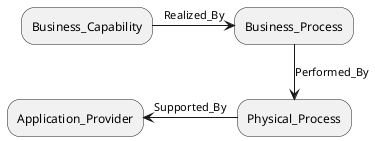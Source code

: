 @startuml

"Business_Capability" -right->[Realized_By] "Business_Process"
"Business_Process" -->[Performed_By] "Physical_Process"
"Physical_Process" -left->[Supported_By] "Application_Provider"
@enduml